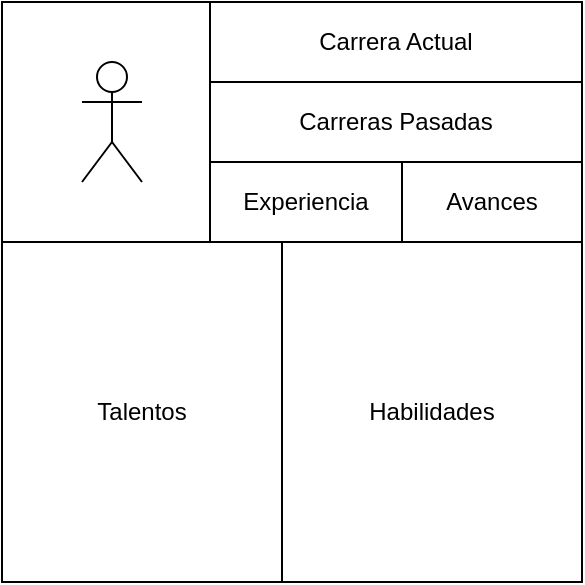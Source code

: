 <mxfile version="21.2.8" type="device">
  <diagram name="Página-1" id="sKdM4S4x5W7-zaHmUrem">
    <mxGraphModel dx="1098" dy="820" grid="1" gridSize="10" guides="1" tooltips="1" connect="1" arrows="1" fold="1" page="1" pageScale="1" pageWidth="827" pageHeight="1169" math="0" shadow="0">
      <root>
        <mxCell id="0" />
        <mxCell id="1" parent="0" />
        <mxCell id="mAbpSGDhyiTL_NM7uRgR-1" value="" style="whiteSpace=wrap;html=1;aspect=fixed;" vertex="1" parent="1">
          <mxGeometry x="190" y="230" width="290" height="290" as="geometry" />
        </mxCell>
        <mxCell id="mAbpSGDhyiTL_NM7uRgR-6" value="" style="rounded=0;whiteSpace=wrap;html=1;" vertex="1" parent="1">
          <mxGeometry x="190" y="230" width="110" height="120" as="geometry" />
        </mxCell>
        <mxCell id="mAbpSGDhyiTL_NM7uRgR-2" value="" style="shape=umlActor;verticalLabelPosition=bottom;verticalAlign=top;html=1;outlineConnect=0;" vertex="1" parent="1">
          <mxGeometry x="230" y="260" width="30" height="60" as="geometry" />
        </mxCell>
        <mxCell id="mAbpSGDhyiTL_NM7uRgR-3" value="Carrera Actual" style="rounded=0;whiteSpace=wrap;html=1;" vertex="1" parent="1">
          <mxGeometry x="294" y="230" width="186" height="40" as="geometry" />
        </mxCell>
        <mxCell id="mAbpSGDhyiTL_NM7uRgR-4" value="Carreras Pasadas" style="rounded=0;whiteSpace=wrap;html=1;" vertex="1" parent="1">
          <mxGeometry x="294" y="270" width="186" height="40" as="geometry" />
        </mxCell>
        <mxCell id="mAbpSGDhyiTL_NM7uRgR-5" value="Experiencia" style="rounded=0;whiteSpace=wrap;html=1;" vertex="1" parent="1">
          <mxGeometry x="294" y="310" width="96" height="40" as="geometry" />
        </mxCell>
        <mxCell id="mAbpSGDhyiTL_NM7uRgR-8" value="Avances" style="rounded=0;whiteSpace=wrap;html=1;" vertex="1" parent="1">
          <mxGeometry x="390" y="310" width="90" height="40" as="geometry" />
        </mxCell>
        <mxCell id="mAbpSGDhyiTL_NM7uRgR-9" value="Talentos" style="rounded=0;whiteSpace=wrap;html=1;" vertex="1" parent="1">
          <mxGeometry x="190" y="350" width="140" height="170" as="geometry" />
        </mxCell>
        <mxCell id="mAbpSGDhyiTL_NM7uRgR-10" value="Habilidades" style="rounded=0;whiteSpace=wrap;html=1;" vertex="1" parent="1">
          <mxGeometry x="330" y="350" width="150" height="170" as="geometry" />
        </mxCell>
      </root>
    </mxGraphModel>
  </diagram>
</mxfile>
